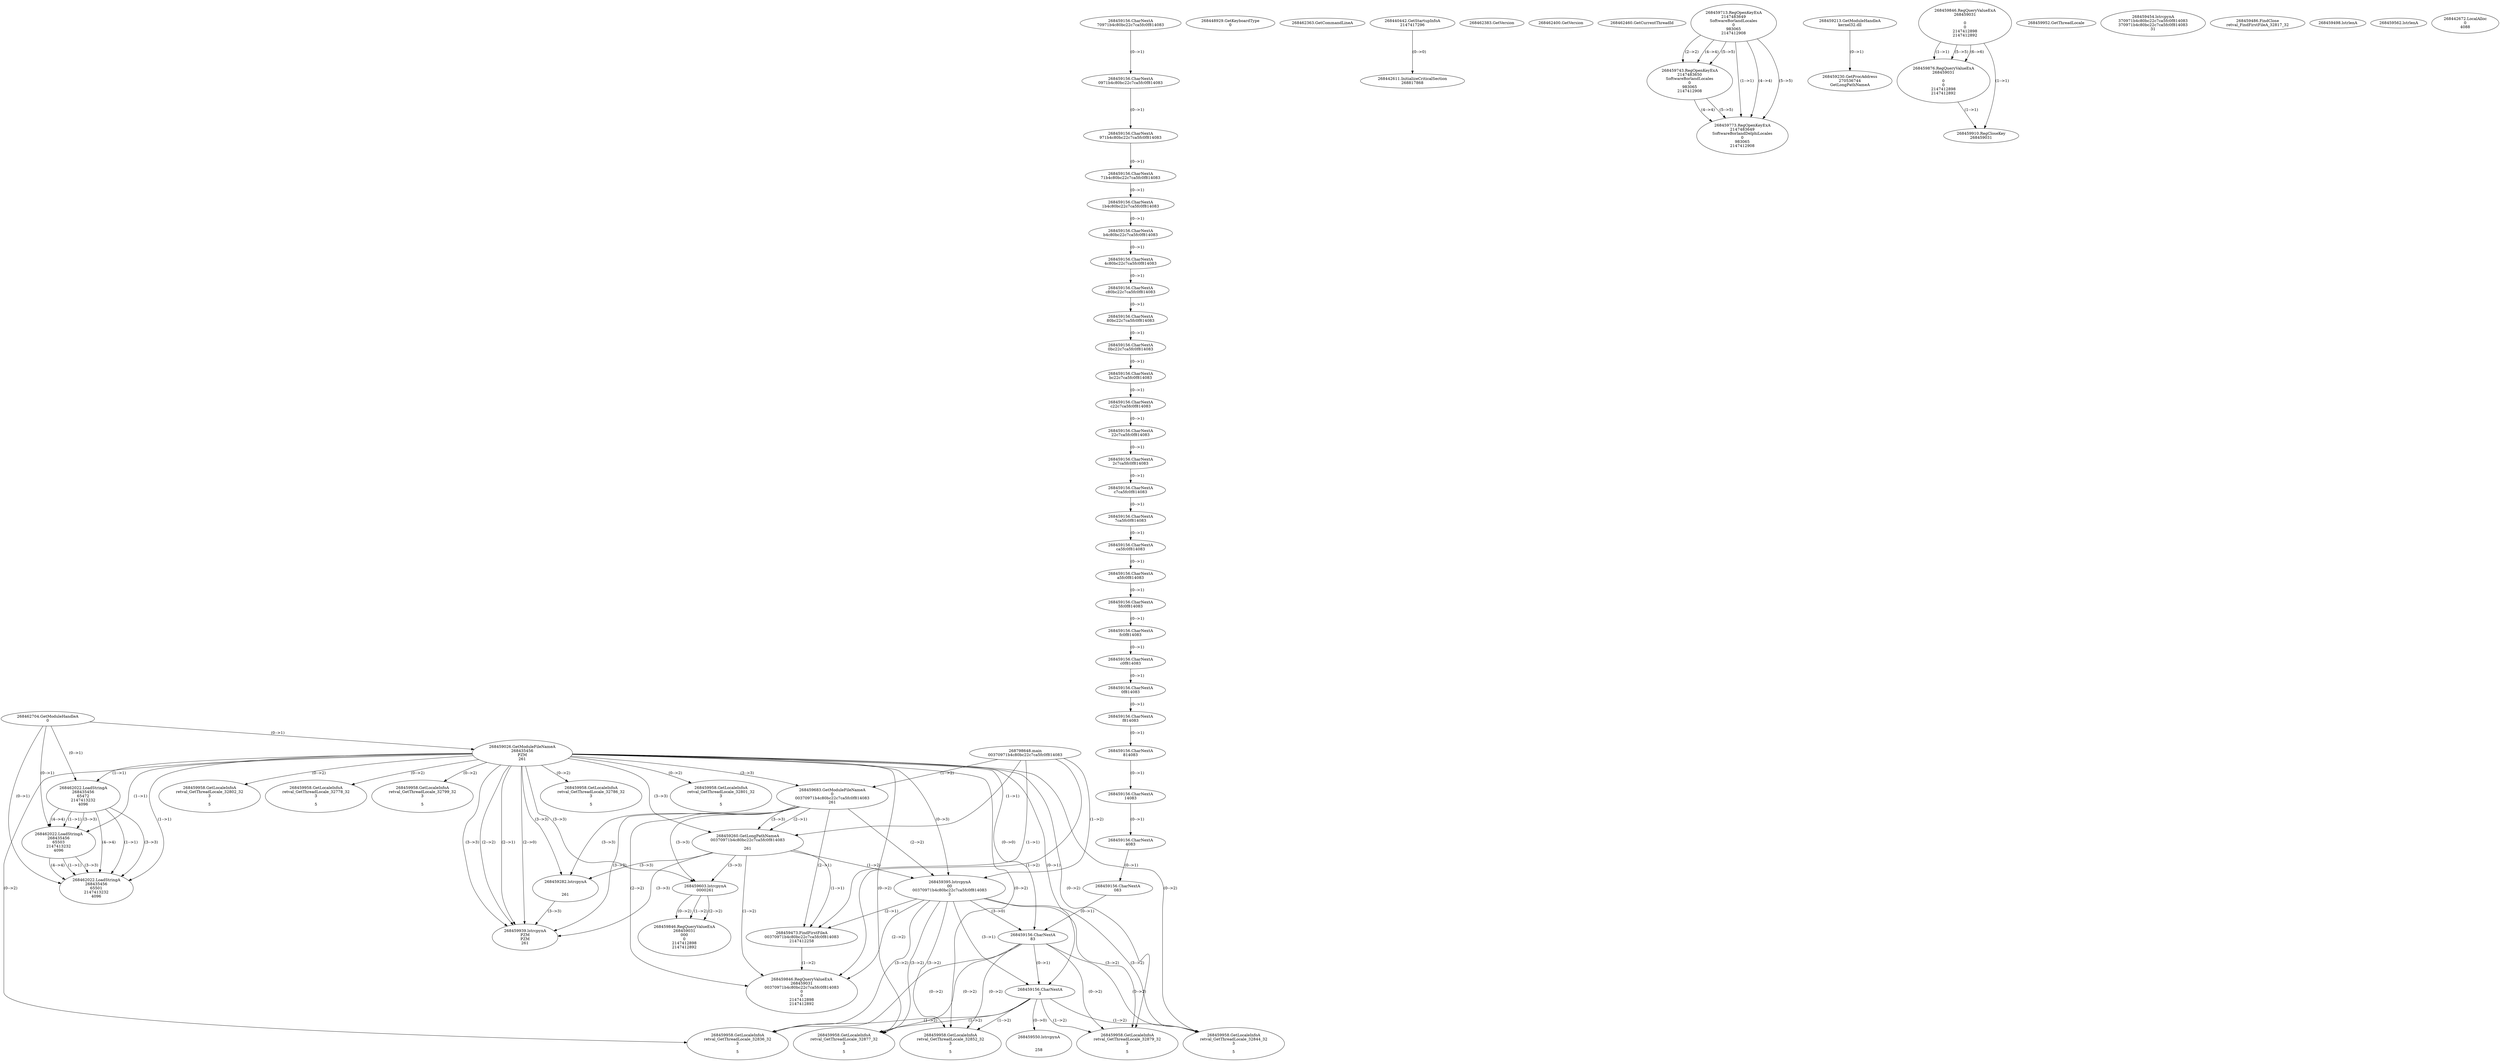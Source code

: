 // Global SCDG with merge call
digraph {
	0 [label="268798648.main
00370971b4c80bc22c7ca5fc0f814083"]
	1 [label="268462704.GetModuleHandleA
0"]
	2 [label="268448929.GetKeyboardType
0"]
	3 [label="268462363.GetCommandLineA
"]
	4 [label="268440442.GetStartupInfoA
2147417296"]
	5 [label="268462383.GetVersion
"]
	6 [label="268462400.GetVersion
"]
	7 [label="268462460.GetCurrentThreadId
"]
	8 [label="268459026.GetModuleFileNameA
268435456
PZM
261"]
	1 -> 8 [label="(0-->1)"]
	9 [label="268459683.GetModuleFileNameA
0
00370971b4c80bc22c7ca5fc0f814083
261"]
	0 -> 9 [label="(1-->2)"]
	8 -> 9 [label="(3-->3)"]
	10 [label="268459713.RegOpenKeyExA
2147483649
Software\Borland\Locales
0
983065
2147412908"]
	11 [label="268459743.RegOpenKeyExA
2147483650
Software\Borland\Locales
0
983065
2147412908"]
	10 -> 11 [label="(2-->2)"]
	10 -> 11 [label="(4-->4)"]
	10 -> 11 [label="(5-->5)"]
	12 [label="268459213.GetModuleHandleA
kernel32.dll"]
	13 [label="268459230.GetProcAddress
270536744
GetLongPathNameA"]
	12 -> 13 [label="(0-->1)"]
	14 [label="268459260.GetLongPathNameA
00370971b4c80bc22c7ca5fc0f814083

261"]
	0 -> 14 [label="(1-->1)"]
	9 -> 14 [label="(2-->1)"]
	8 -> 14 [label="(3-->3)"]
	9 -> 14 [label="(3-->3)"]
	15 [label="268459282.lstrcpynA


261"]
	8 -> 15 [label="(3-->3)"]
	9 -> 15 [label="(3-->3)"]
	14 -> 15 [label="(3-->3)"]
	16 [label="268459846.RegQueryValueExA
268459031

0
0
2147412898
2147412892"]
	17 [label="268459876.RegQueryValueExA
268459031

0
0
2147412898
2147412892"]
	16 -> 17 [label="(1-->1)"]
	16 -> 17 [label="(5-->5)"]
	16 -> 17 [label="(6-->6)"]
	18 [label="268459910.RegCloseKey
268459031"]
	16 -> 18 [label="(1-->1)"]
	17 -> 18 [label="(1-->1)"]
	19 [label="268459939.lstrcpynA
PZM
PZM
261"]
	8 -> 19 [label="(2-->1)"]
	8 -> 19 [label="(2-->2)"]
	8 -> 19 [label="(3-->3)"]
	9 -> 19 [label="(3-->3)"]
	14 -> 19 [label="(3-->3)"]
	15 -> 19 [label="(3-->3)"]
	8 -> 19 [label="(2-->0)"]
	20 [label="268459952.GetThreadLocale
"]
	21 [label="268459958.GetLocaleInfoA
retval_GetThreadLocale_32801_32
3

5"]
	8 -> 21 [label="(0-->2)"]
	22 [label="268462022.LoadStringA
268435456
65472
2147413232
4096"]
	1 -> 22 [label="(0-->1)"]
	8 -> 22 [label="(1-->1)"]
	23 [label="268459395.lstrcpynA
00
00370971b4c80bc22c7ca5fc0f814083
3"]
	0 -> 23 [label="(1-->2)"]
	9 -> 23 [label="(2-->2)"]
	14 -> 23 [label="(1-->2)"]
	8 -> 23 [label="(0-->3)"]
	24 [label="268459156.CharNextA
70971b4c80bc22c7ca5fc0f814083"]
	25 [label="268459156.CharNextA
0971b4c80bc22c7ca5fc0f814083"]
	24 -> 25 [label="(0-->1)"]
	26 [label="268459156.CharNextA
971b4c80bc22c7ca5fc0f814083"]
	25 -> 26 [label="(0-->1)"]
	27 [label="268459156.CharNextA
71b4c80bc22c7ca5fc0f814083"]
	26 -> 27 [label="(0-->1)"]
	28 [label="268459156.CharNextA
1b4c80bc22c7ca5fc0f814083"]
	27 -> 28 [label="(0-->1)"]
	29 [label="268459156.CharNextA
b4c80bc22c7ca5fc0f814083"]
	28 -> 29 [label="(0-->1)"]
	30 [label="268459156.CharNextA
4c80bc22c7ca5fc0f814083"]
	29 -> 30 [label="(0-->1)"]
	31 [label="268459156.CharNextA
c80bc22c7ca5fc0f814083"]
	30 -> 31 [label="(0-->1)"]
	32 [label="268459156.CharNextA
80bc22c7ca5fc0f814083"]
	31 -> 32 [label="(0-->1)"]
	33 [label="268459156.CharNextA
0bc22c7ca5fc0f814083"]
	32 -> 33 [label="(0-->1)"]
	34 [label="268459156.CharNextA
bc22c7ca5fc0f814083"]
	33 -> 34 [label="(0-->1)"]
	35 [label="268459156.CharNextA
c22c7ca5fc0f814083"]
	34 -> 35 [label="(0-->1)"]
	36 [label="268459156.CharNextA
22c7ca5fc0f814083"]
	35 -> 36 [label="(0-->1)"]
	37 [label="268459156.CharNextA
2c7ca5fc0f814083"]
	36 -> 37 [label="(0-->1)"]
	38 [label="268459156.CharNextA
c7ca5fc0f814083"]
	37 -> 38 [label="(0-->1)"]
	39 [label="268459156.CharNextA
7ca5fc0f814083"]
	38 -> 39 [label="(0-->1)"]
	40 [label="268459156.CharNextA
ca5fc0f814083"]
	39 -> 40 [label="(0-->1)"]
	41 [label="268459156.CharNextA
a5fc0f814083"]
	40 -> 41 [label="(0-->1)"]
	42 [label="268459156.CharNextA
5fc0f814083"]
	41 -> 42 [label="(0-->1)"]
	43 [label="268459156.CharNextA
fc0f814083"]
	42 -> 43 [label="(0-->1)"]
	44 [label="268459156.CharNextA
c0f814083"]
	43 -> 44 [label="(0-->1)"]
	45 [label="268459156.CharNextA
0f814083"]
	44 -> 45 [label="(0-->1)"]
	46 [label="268459156.CharNextA
f814083"]
	45 -> 46 [label="(0-->1)"]
	47 [label="268459156.CharNextA
814083"]
	46 -> 47 [label="(0-->1)"]
	48 [label="268459156.CharNextA
14083"]
	47 -> 48 [label="(0-->1)"]
	49 [label="268459156.CharNextA
4083"]
	48 -> 49 [label="(0-->1)"]
	50 [label="268459156.CharNextA
083"]
	49 -> 50 [label="(0-->1)"]
	51 [label="268459156.CharNextA
83"]
	50 -> 51 [label="(0-->1)"]
	8 -> 51 [label="(0-->0)"]
	23 -> 51 [label="(3-->0)"]
	52 [label="268459156.CharNextA
3"]
	8 -> 52 [label="(0-->1)"]
	23 -> 52 [label="(3-->1)"]
	51 -> 52 [label="(0-->1)"]
	53 [label="268459454.lstrcpynA
370971b4c80bc22c7ca5fc0f814083
370971b4c80bc22c7ca5fc0f814083
31"]
	54 [label="268459473.FindFirstFileA
00370971b4c80bc22c7ca5fc0f814083
2147412258"]
	0 -> 54 [label="(1-->1)"]
	9 -> 54 [label="(2-->1)"]
	14 -> 54 [label="(1-->1)"]
	23 -> 54 [label="(2-->1)"]
	55 [label="268459486.FindClose
retval_FindFirstFileA_32817_32"]
	56 [label="268459498.lstrlenA
"]
	57 [label="268459550.lstrcpynA


258"]
	52 -> 57 [label="(0-->0)"]
	58 [label="268459562.lstrlenA
"]
	59 [label="268459603.lstrcpynA
00\
00\
261"]
	8 -> 59 [label="(3-->3)"]
	9 -> 59 [label="(3-->3)"]
	14 -> 59 [label="(3-->3)"]
	60 [label="268459846.RegQueryValueExA
268459031
00\
0
0
2147412898
2147412892"]
	59 -> 60 [label="(1-->2)"]
	59 -> 60 [label="(2-->2)"]
	59 -> 60 [label="(0-->2)"]
	61 [label="268459958.GetLocaleInfoA
retval_GetThreadLocale_32836_32
3

5"]
	8 -> 61 [label="(0-->2)"]
	23 -> 61 [label="(3-->2)"]
	51 -> 61 [label="(0-->2)"]
	52 -> 61 [label="(1-->2)"]
	62 [label="268462022.LoadStringA
268435456
65503
2147413232
4096"]
	1 -> 62 [label="(0-->1)"]
	8 -> 62 [label="(1-->1)"]
	22 -> 62 [label="(1-->1)"]
	22 -> 62 [label="(3-->3)"]
	22 -> 62 [label="(4-->4)"]
	63 [label="268459846.RegQueryValueExA
268459031
00370971b4c80bc22c7ca5fc0f814083
0
0
2147412898
2147412892"]
	0 -> 63 [label="(1-->2)"]
	9 -> 63 [label="(2-->2)"]
	14 -> 63 [label="(1-->2)"]
	23 -> 63 [label="(2-->2)"]
	54 -> 63 [label="(1-->2)"]
	64 [label="268459958.GetLocaleInfoA
retval_GetThreadLocale_32877_32
3

5"]
	8 -> 64 [label="(0-->2)"]
	23 -> 64 [label="(3-->2)"]
	51 -> 64 [label="(0-->2)"]
	52 -> 64 [label="(1-->2)"]
	65 [label="268442611.InitializeCriticalSection
268817868"]
	4 -> 65 [label="(0-->0)"]
	66 [label="268442672.LocalAlloc
0
4088"]
	67 [label="268459958.GetLocaleInfoA
retval_GetThreadLocale_32879_32
3

5"]
	8 -> 67 [label="(0-->2)"]
	23 -> 67 [label="(3-->2)"]
	51 -> 67 [label="(0-->2)"]
	52 -> 67 [label="(1-->2)"]
	68 [label="268459958.GetLocaleInfoA
retval_GetThreadLocale_32802_32
3

5"]
	8 -> 68 [label="(0-->2)"]
	69 [label="268462022.LoadStringA
268435456
65501
2147413232
4096"]
	1 -> 69 [label="(0-->1)"]
	8 -> 69 [label="(1-->1)"]
	22 -> 69 [label="(1-->1)"]
	62 -> 69 [label="(1-->1)"]
	22 -> 69 [label="(3-->3)"]
	62 -> 69 [label="(3-->3)"]
	22 -> 69 [label="(4-->4)"]
	62 -> 69 [label="(4-->4)"]
	70 [label="268459773.RegOpenKeyExA
2147483649
Software\Borland\Delphi\Locales
0
983065
2147412908"]
	10 -> 70 [label="(1-->1)"]
	10 -> 70 [label="(4-->4)"]
	11 -> 70 [label="(4-->4)"]
	10 -> 70 [label="(5-->5)"]
	11 -> 70 [label="(5-->5)"]
	71 [label="268459958.GetLocaleInfoA
retval_GetThreadLocale_32778_32
3

5"]
	8 -> 71 [label="(0-->2)"]
	72 [label="268459958.GetLocaleInfoA
retval_GetThreadLocale_32799_32
3

5"]
	8 -> 72 [label="(0-->2)"]
	73 [label="268459958.GetLocaleInfoA
retval_GetThreadLocale_32844_32
3

5"]
	8 -> 73 [label="(0-->2)"]
	23 -> 73 [label="(3-->2)"]
	51 -> 73 [label="(0-->2)"]
	52 -> 73 [label="(1-->2)"]
	74 [label="268459958.GetLocaleInfoA
retval_GetThreadLocale_32852_32
3

5"]
	8 -> 74 [label="(0-->2)"]
	23 -> 74 [label="(3-->2)"]
	51 -> 74 [label="(0-->2)"]
	52 -> 74 [label="(1-->2)"]
	75 [label="268459958.GetLocaleInfoA
retval_GetThreadLocale_32786_32
3

5"]
	8 -> 75 [label="(0-->2)"]
}
